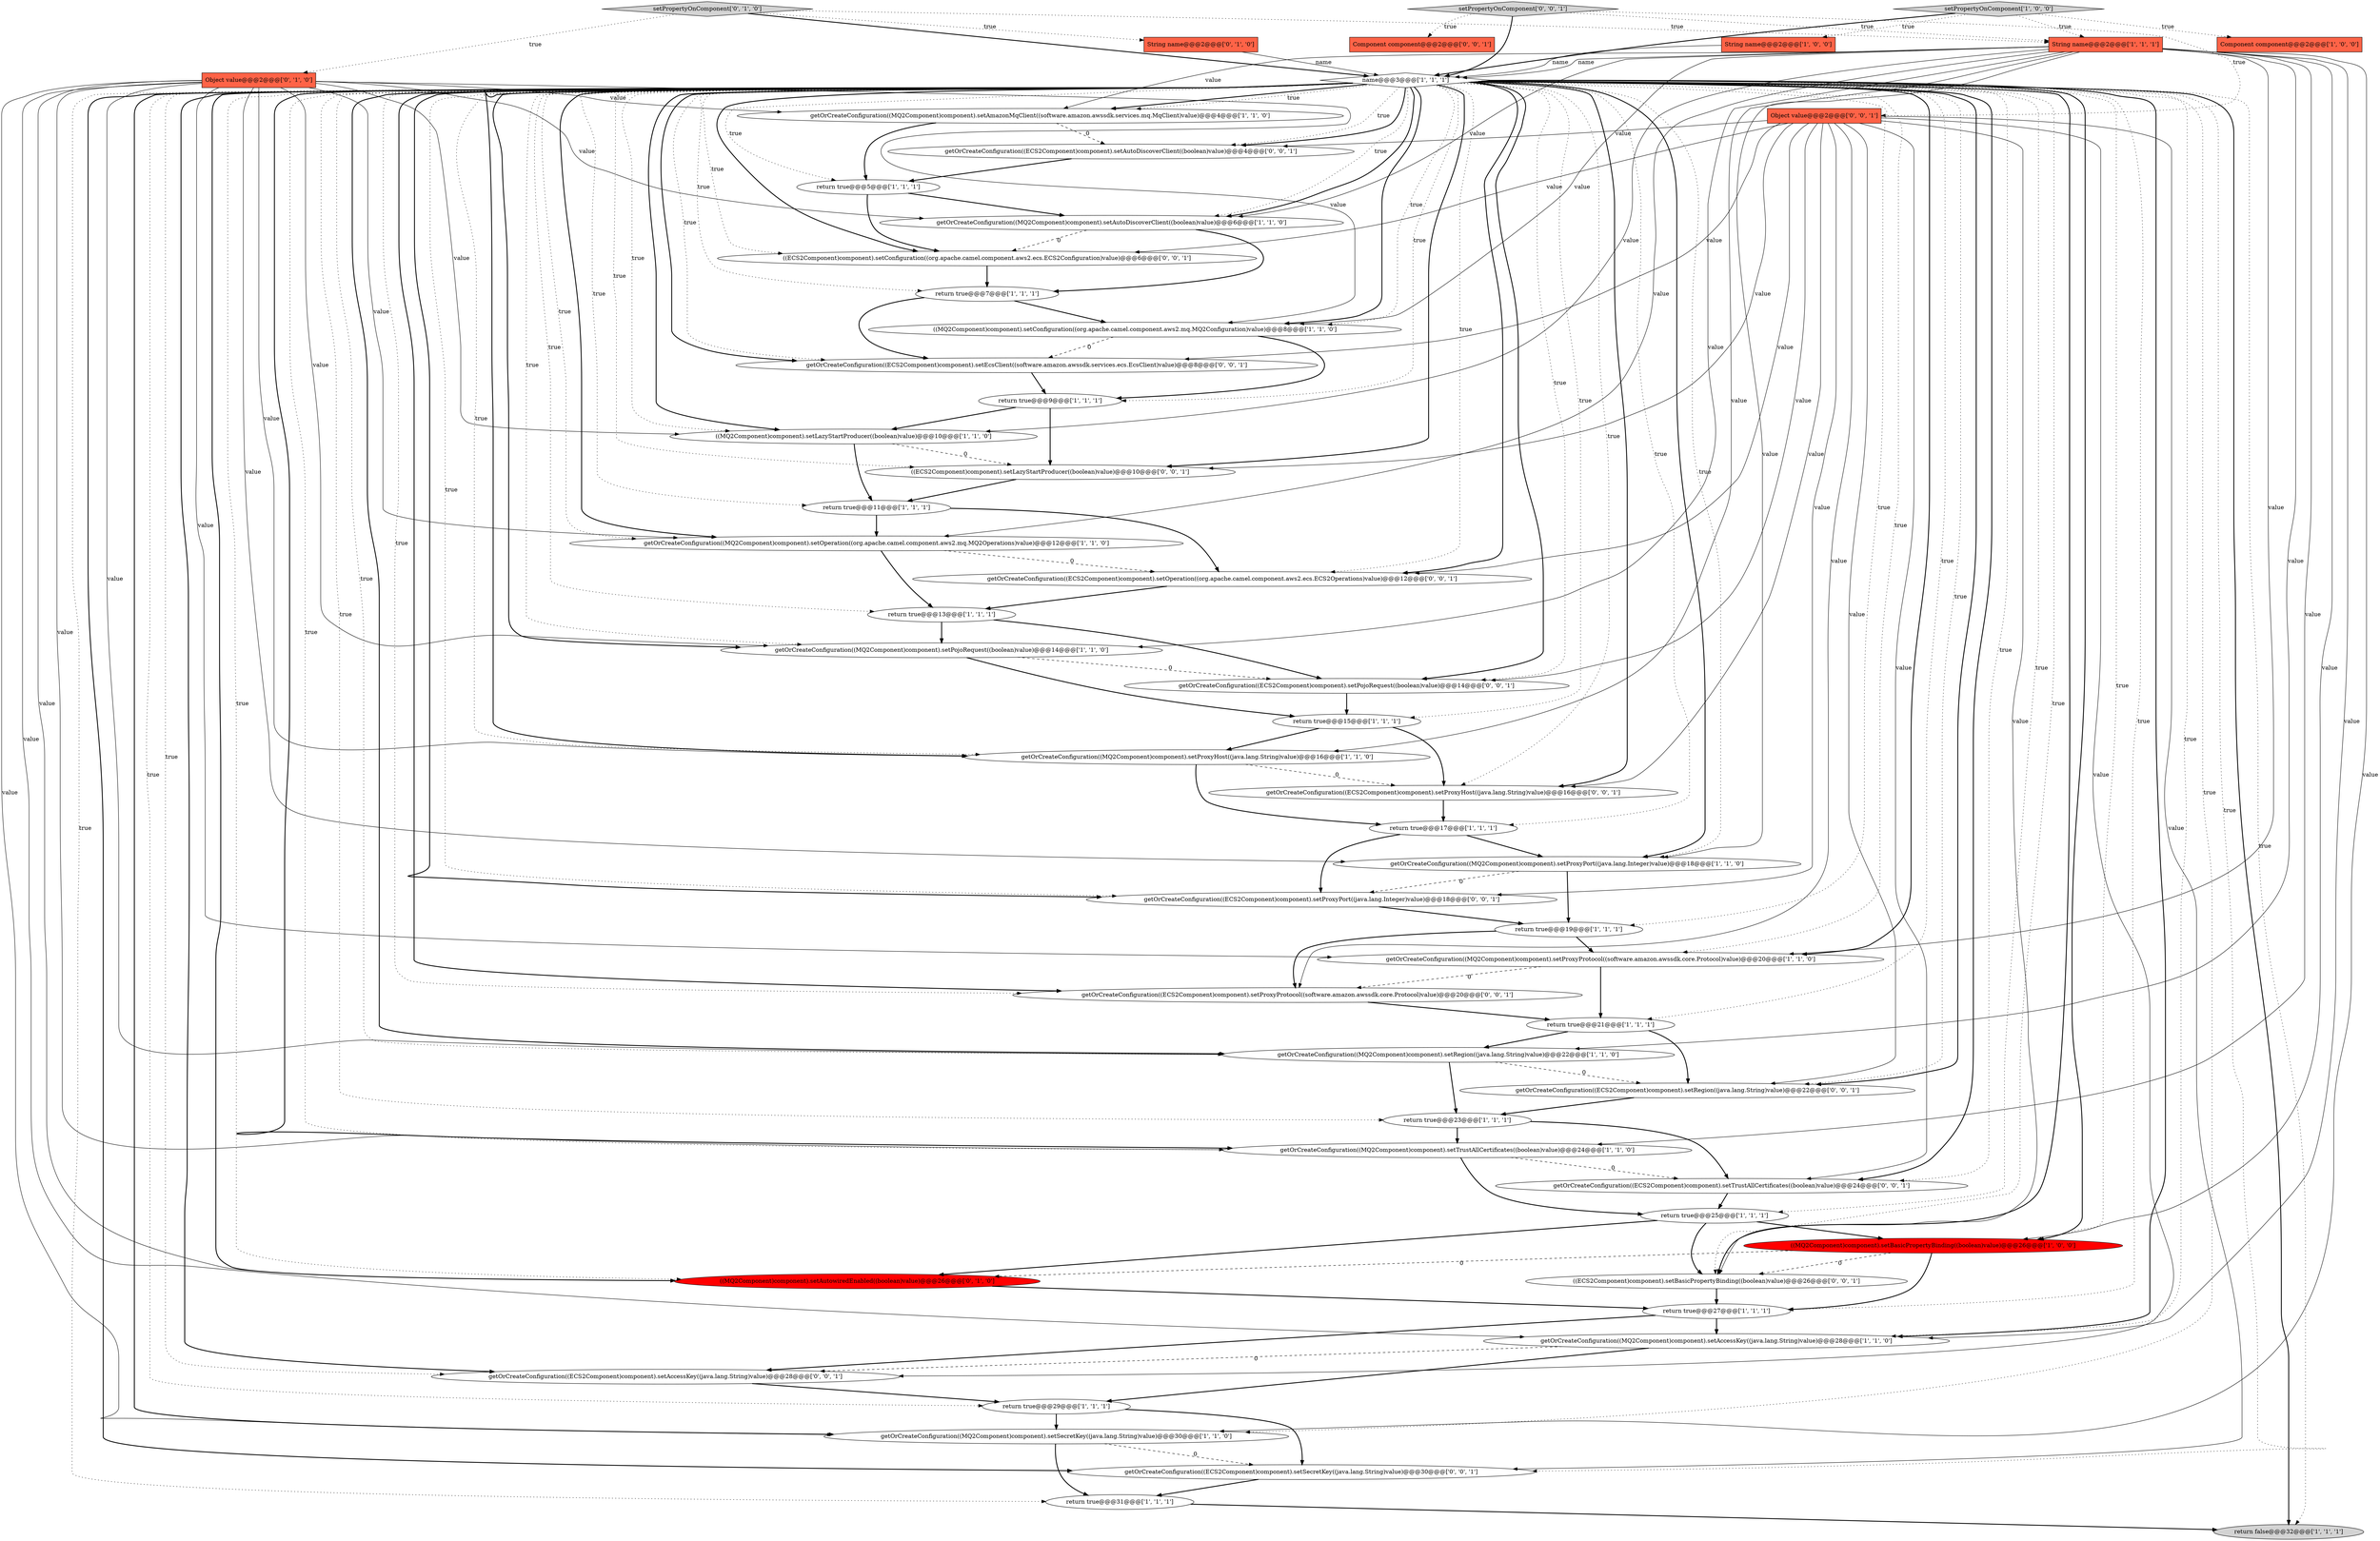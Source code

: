 digraph {
1 [style = filled, label = "return true@@@27@@@['1', '1', '1']", fillcolor = white, shape = ellipse image = "AAA0AAABBB1BBB"];
5 [style = filled, label = "getOrCreateConfiguration((MQ2Component)component).setRegion((java.lang.String)value)@@@22@@@['1', '1', '0']", fillcolor = white, shape = ellipse image = "AAA0AAABBB1BBB"];
18 [style = filled, label = "getOrCreateConfiguration((MQ2Component)component).setOperation((org.apache.camel.component.aws2.mq.MQ2Operations)value)@@@12@@@['1', '1', '0']", fillcolor = white, shape = ellipse image = "AAA0AAABBB1BBB"];
36 [style = filled, label = "setPropertyOnComponent['0', '1', '0']", fillcolor = lightgray, shape = diamond image = "AAA0AAABBB2BBB"];
4 [style = filled, label = "return true@@@9@@@['1', '1', '1']", fillcolor = white, shape = ellipse image = "AAA0AAABBB1BBB"];
30 [style = filled, label = "getOrCreateConfiguration((MQ2Component)component).setTrustAllCertificates((boolean)value)@@@24@@@['1', '1', '0']", fillcolor = white, shape = ellipse image = "AAA0AAABBB1BBB"];
11 [style = filled, label = "((MQ2Component)component).setConfiguration((org.apache.camel.component.aws2.mq.MQ2Configuration)value)@@@8@@@['1', '1', '0']", fillcolor = white, shape = ellipse image = "AAA0AAABBB1BBB"];
2 [style = filled, label = "return true@@@25@@@['1', '1', '1']", fillcolor = white, shape = ellipse image = "AAA0AAABBB1BBB"];
46 [style = filled, label = "setPropertyOnComponent['0', '0', '1']", fillcolor = lightgray, shape = diamond image = "AAA0AAABBB3BBB"];
27 [style = filled, label = "((MQ2Component)component).setLazyStartProducer((boolean)value)@@@10@@@['1', '1', '0']", fillcolor = white, shape = ellipse image = "AAA0AAABBB1BBB"];
29 [style = filled, label = "return true@@@11@@@['1', '1', '1']", fillcolor = white, shape = ellipse image = "AAA0AAABBB1BBB"];
13 [style = filled, label = "Component component@@@2@@@['1', '0', '0']", fillcolor = tomato, shape = box image = "AAA0AAABBB1BBB"];
7 [style = filled, label = "getOrCreateConfiguration((MQ2Component)component).setAmazonMqClient((software.amazon.awssdk.services.mq.MqClient)value)@@@4@@@['1', '1', '0']", fillcolor = white, shape = ellipse image = "AAA0AAABBB1BBB"];
31 [style = filled, label = "getOrCreateConfiguration((MQ2Component)component).setAutoDiscoverClient((boolean)value)@@@6@@@['1', '1', '0']", fillcolor = white, shape = ellipse image = "AAA0AAABBB1BBB"];
16 [style = filled, label = "getOrCreateConfiguration((MQ2Component)component).setPojoRequest((boolean)value)@@@14@@@['1', '1', '0']", fillcolor = white, shape = ellipse image = "AAA0AAABBB1BBB"];
21 [style = filled, label = "return true@@@15@@@['1', '1', '1']", fillcolor = white, shape = ellipse image = "AAA0AAABBB1BBB"];
32 [style = filled, label = "getOrCreateConfiguration((MQ2Component)component).setSecretKey((java.lang.String)value)@@@30@@@['1', '1', '0']", fillcolor = white, shape = ellipse image = "AAA0AAABBB1BBB"];
14 [style = filled, label = "return true@@@29@@@['1', '1', '1']", fillcolor = white, shape = ellipse image = "AAA0AAABBB1BBB"];
35 [style = filled, label = "Object value@@@2@@@['0', '1', '0']", fillcolor = tomato, shape = box image = "AAA0AAABBB2BBB"];
48 [style = filled, label = "Component component@@@2@@@['0', '0', '1']", fillcolor = tomato, shape = box image = "AAA0AAABBB3BBB"];
10 [style = filled, label = "String name@@@2@@@['1', '0', '0']", fillcolor = tomato, shape = box image = "AAA0AAABBB1BBB"];
24 [style = filled, label = "return true@@@31@@@['1', '1', '1']", fillcolor = white, shape = ellipse image = "AAA0AAABBB1BBB"];
26 [style = filled, label = "setPropertyOnComponent['1', '0', '0']", fillcolor = lightgray, shape = diamond image = "AAA0AAABBB1BBB"];
37 [style = filled, label = "((MQ2Component)component).setAutowiredEnabled((boolean)value)@@@26@@@['0', '1', '0']", fillcolor = red, shape = ellipse image = "AAA1AAABBB2BBB"];
28 [style = filled, label = "getOrCreateConfiguration((MQ2Component)component).setAccessKey((java.lang.String)value)@@@28@@@['1', '1', '0']", fillcolor = white, shape = ellipse image = "AAA0AAABBB1BBB"];
40 [style = filled, label = "getOrCreateConfiguration((ECS2Component)component).setSecretKey((java.lang.String)value)@@@30@@@['0', '0', '1']", fillcolor = white, shape = ellipse image = "AAA0AAABBB3BBB"];
52 [style = filled, label = "((ECS2Component)component).setBasicPropertyBinding((boolean)value)@@@26@@@['0', '0', '1']", fillcolor = white, shape = ellipse image = "AAA0AAABBB3BBB"];
12 [style = filled, label = "((MQ2Component)component).setBasicPropertyBinding((boolean)value)@@@26@@@['1', '0', '0']", fillcolor = red, shape = ellipse image = "AAA1AAABBB1BBB"];
19 [style = filled, label = "return true@@@13@@@['1', '1', '1']", fillcolor = white, shape = ellipse image = "AAA0AAABBB1BBB"];
17 [style = filled, label = "return true@@@23@@@['1', '1', '1']", fillcolor = white, shape = ellipse image = "AAA0AAABBB1BBB"];
8 [style = filled, label = "getOrCreateConfiguration((MQ2Component)component).setProxyPort((java.lang.Integer)value)@@@18@@@['1', '1', '0']", fillcolor = white, shape = ellipse image = "AAA0AAABBB1BBB"];
23 [style = filled, label = "return true@@@17@@@['1', '1', '1']", fillcolor = white, shape = ellipse image = "AAA0AAABBB1BBB"];
15 [style = filled, label = "getOrCreateConfiguration((MQ2Component)component).setProxyProtocol((software.amazon.awssdk.core.Protocol)value)@@@20@@@['1', '1', '0']", fillcolor = white, shape = ellipse image = "AAA0AAABBB1BBB"];
25 [style = filled, label = "getOrCreateConfiguration((MQ2Component)component).setProxyHost((java.lang.String)value)@@@16@@@['1', '1', '0']", fillcolor = white, shape = ellipse image = "AAA0AAABBB1BBB"];
3 [style = filled, label = "return true@@@19@@@['1', '1', '1']", fillcolor = white, shape = ellipse image = "AAA0AAABBB1BBB"];
43 [style = filled, label = "getOrCreateConfiguration((ECS2Component)component).setProxyProtocol((software.amazon.awssdk.core.Protocol)value)@@@20@@@['0', '0', '1']", fillcolor = white, shape = ellipse image = "AAA0AAABBB3BBB"];
20 [style = filled, label = "name@@@3@@@['1', '1', '1']", fillcolor = white, shape = diamond image = "AAA0AAABBB1BBB"];
42 [style = filled, label = "getOrCreateConfiguration((ECS2Component)component).setEcsClient((software.amazon.awssdk.services.ecs.EcsClient)value)@@@8@@@['0', '0', '1']", fillcolor = white, shape = ellipse image = "AAA0AAABBB3BBB"];
33 [style = filled, label = "String name@@@2@@@['1', '1', '1']", fillcolor = tomato, shape = box image = "AAA0AAABBB1BBB"];
47 [style = filled, label = "getOrCreateConfiguration((ECS2Component)component).setTrustAllCertificates((boolean)value)@@@24@@@['0', '0', '1']", fillcolor = white, shape = ellipse image = "AAA0AAABBB3BBB"];
49 [style = filled, label = "getOrCreateConfiguration((ECS2Component)component).setAccessKey((java.lang.String)value)@@@28@@@['0', '0', '1']", fillcolor = white, shape = ellipse image = "AAA0AAABBB3BBB"];
50 [style = filled, label = "((ECS2Component)component).setLazyStartProducer((boolean)value)@@@10@@@['0', '0', '1']", fillcolor = white, shape = ellipse image = "AAA0AAABBB3BBB"];
51 [style = filled, label = "getOrCreateConfiguration((ECS2Component)component).setPojoRequest((boolean)value)@@@14@@@['0', '0', '1']", fillcolor = white, shape = ellipse image = "AAA0AAABBB3BBB"];
53 [style = filled, label = "getOrCreateConfiguration((ECS2Component)component).setAutoDiscoverClient((boolean)value)@@@4@@@['0', '0', '1']", fillcolor = white, shape = ellipse image = "AAA0AAABBB3BBB"];
54 [style = filled, label = "getOrCreateConfiguration((ECS2Component)component).setProxyPort((java.lang.Integer)value)@@@18@@@['0', '0', '1']", fillcolor = white, shape = ellipse image = "AAA0AAABBB3BBB"];
0 [style = filled, label = "return true@@@5@@@['1', '1', '1']", fillcolor = white, shape = ellipse image = "AAA0AAABBB1BBB"];
45 [style = filled, label = "getOrCreateConfiguration((ECS2Component)component).setOperation((org.apache.camel.component.aws2.ecs.ECS2Operations)value)@@@12@@@['0', '0', '1']", fillcolor = white, shape = ellipse image = "AAA0AAABBB3BBB"];
34 [style = filled, label = "String name@@@2@@@['0', '1', '0']", fillcolor = tomato, shape = box image = "AAA0AAABBB2BBB"];
44 [style = filled, label = "getOrCreateConfiguration((ECS2Component)component).setRegion((java.lang.String)value)@@@22@@@['0', '0', '1']", fillcolor = white, shape = ellipse image = "AAA0AAABBB3BBB"];
9 [style = filled, label = "return false@@@32@@@['1', '1', '1']", fillcolor = lightgray, shape = ellipse image = "AAA0AAABBB1BBB"];
38 [style = filled, label = "Object value@@@2@@@['0', '0', '1']", fillcolor = tomato, shape = box image = "AAA0AAABBB3BBB"];
41 [style = filled, label = "((ECS2Component)component).setConfiguration((org.apache.camel.component.aws2.ecs.ECS2Configuration)value)@@@6@@@['0', '0', '1']", fillcolor = white, shape = ellipse image = "AAA0AAABBB3BBB"];
6 [style = filled, label = "return true@@@7@@@['1', '1', '1']", fillcolor = white, shape = ellipse image = "AAA0AAABBB1BBB"];
22 [style = filled, label = "return true@@@21@@@['1', '1', '1']", fillcolor = white, shape = ellipse image = "AAA0AAABBB1BBB"];
39 [style = filled, label = "getOrCreateConfiguration((ECS2Component)component).setProxyHost((java.lang.String)value)@@@16@@@['0', '0', '1']", fillcolor = white, shape = ellipse image = "AAA0AAABBB3BBB"];
52->1 [style = bold, label=""];
20->11 [style = dotted, label="true"];
20->9 [style = bold, label=""];
38->52 [style = solid, label="value"];
20->0 [style = dotted, label="true"];
49->14 [style = bold, label=""];
38->42 [style = solid, label="value"];
20->27 [style = dotted, label="true"];
20->41 [style = dotted, label="true"];
31->41 [style = dashed, label="0"];
38->39 [style = solid, label="value"];
26->13 [style = dotted, label="true"];
20->40 [style = dotted, label="true"];
36->20 [style = bold, label=""];
28->14 [style = bold, label=""];
29->45 [style = bold, label=""];
29->18 [style = bold, label=""];
20->27 [style = bold, label=""];
35->16 [style = solid, label="value"];
35->11 [style = solid, label="value"];
1->28 [style = bold, label=""];
8->54 [style = dashed, label="0"];
20->16 [style = bold, label=""];
20->42 [style = dotted, label="true"];
31->6 [style = bold, label=""];
20->43 [style = dotted, label="true"];
35->27 [style = solid, label="value"];
20->30 [style = dotted, label="true"];
20->31 [style = dotted, label="true"];
6->11 [style = bold, label=""];
46->48 [style = dotted, label="true"];
39->23 [style = bold, label=""];
20->49 [style = dotted, label="true"];
20->37 [style = bold, label=""];
20->18 [style = dotted, label="true"];
20->43 [style = bold, label=""];
40->24 [style = bold, label=""];
33->11 [style = solid, label="value"];
38->54 [style = solid, label="value"];
2->52 [style = bold, label=""];
38->44 [style = solid, label="value"];
54->3 [style = bold, label=""];
20->15 [style = bold, label=""];
20->45 [style = bold, label=""];
20->15 [style = dotted, label="true"];
33->8 [style = solid, label="value"];
50->29 [style = bold, label=""];
12->37 [style = dashed, label="0"];
38->53 [style = solid, label="value"];
33->5 [style = solid, label="value"];
20->24 [style = dotted, label="true"];
38->51 [style = solid, label="value"];
37->1 [style = bold, label=""];
38->40 [style = solid, label="value"];
51->21 [style = bold, label=""];
18->19 [style = bold, label=""];
7->0 [style = bold, label=""];
20->31 [style = bold, label=""];
35->30 [style = solid, label="value"];
41->6 [style = bold, label=""];
1->49 [style = bold, label=""];
46->33 [style = dotted, label="true"];
21->25 [style = bold, label=""];
38->45 [style = solid, label="value"];
23->8 [style = bold, label=""];
20->52 [style = bold, label=""];
20->47 [style = dotted, label="true"];
20->25 [style = bold, label=""];
5->17 [style = bold, label=""];
22->5 [style = bold, label=""];
12->1 [style = bold, label=""];
44->17 [style = bold, label=""];
35->18 [style = solid, label="value"];
35->5 [style = solid, label="value"];
16->51 [style = dashed, label="0"];
20->5 [style = dotted, label="true"];
20->18 [style = bold, label=""];
20->8 [style = bold, label=""];
20->41 [style = bold, label=""];
43->22 [style = bold, label=""];
10->20 [style = solid, label="name"];
47->2 [style = bold, label=""];
33->18 [style = solid, label="value"];
20->39 [style = bold, label=""];
20->3 [style = dotted, label="true"];
46->20 [style = bold, label=""];
35->15 [style = solid, label="value"];
20->22 [style = dotted, label="true"];
11->42 [style = dashed, label="0"];
27->29 [style = bold, label=""];
20->7 [style = bold, label=""];
33->31 [style = solid, label="value"];
27->50 [style = dashed, label="0"];
20->6 [style = dotted, label="true"];
26->20 [style = bold, label=""];
0->31 [style = bold, label=""];
35->37 [style = solid, label="value"];
20->50 [style = dotted, label="true"];
22->44 [style = bold, label=""];
23->54 [style = bold, label=""];
20->25 [style = dotted, label="true"];
26->33 [style = dotted, label="true"];
20->9 [style = dotted, label="true"];
35->8 [style = solid, label="value"];
20->51 [style = dotted, label="true"];
20->17 [style = dotted, label="true"];
11->4 [style = bold, label=""];
20->52 [style = dotted, label="true"];
8->3 [style = bold, label=""];
6->42 [style = bold, label=""];
20->14 [style = dotted, label="true"];
33->7 [style = solid, label="value"];
15->43 [style = dashed, label="0"];
20->7 [style = dotted, label="true"];
28->49 [style = dashed, label="0"];
20->39 [style = dotted, label="true"];
38->50 [style = solid, label="value"];
30->47 [style = dashed, label="0"];
15->22 [style = bold, label=""];
19->16 [style = bold, label=""];
35->28 [style = solid, label="value"];
0->41 [style = bold, label=""];
42->4 [style = bold, label=""];
33->20 [style = solid, label="name"];
20->54 [style = dotted, label="true"];
20->53 [style = dotted, label="true"];
20->37 [style = dotted, label="true"];
20->44 [style = dotted, label="true"];
20->1 [style = dotted, label="true"];
21->39 [style = bold, label=""];
20->4 [style = dotted, label="true"];
33->12 [style = solid, label="value"];
20->23 [style = dotted, label="true"];
20->51 [style = bold, label=""];
7->53 [style = dashed, label="0"];
18->45 [style = dashed, label="0"];
20->42 [style = bold, label=""];
20->54 [style = bold, label=""];
20->49 [style = bold, label=""];
34->20 [style = solid, label="name"];
20->19 [style = dotted, label="true"];
46->38 [style = dotted, label="true"];
19->51 [style = bold, label=""];
33->32 [style = solid, label="value"];
14->32 [style = bold, label=""];
4->50 [style = bold, label=""];
38->43 [style = solid, label="value"];
33->28 [style = solid, label="value"];
24->9 [style = bold, label=""];
53->0 [style = bold, label=""];
25->39 [style = dashed, label="0"];
12->52 [style = dashed, label="0"];
35->7 [style = solid, label="value"];
20->11 [style = bold, label=""];
36->33 [style = dotted, label="true"];
20->50 [style = bold, label=""];
5->44 [style = dashed, label="0"];
33->25 [style = solid, label="value"];
35->25 [style = solid, label="value"];
25->23 [style = bold, label=""];
20->8 [style = dotted, label="true"];
17->47 [style = bold, label=""];
20->28 [style = bold, label=""];
20->32 [style = bold, label=""];
35->32 [style = solid, label="value"];
17->30 [style = bold, label=""];
3->15 [style = bold, label=""];
20->21 [style = dotted, label="true"];
20->53 [style = bold, label=""];
20->45 [style = dotted, label="true"];
20->47 [style = bold, label=""];
33->16 [style = solid, label="value"];
38->47 [style = solid, label="value"];
2->12 [style = bold, label=""];
20->44 [style = bold, label=""];
20->5 [style = bold, label=""];
38->41 [style = solid, label="value"];
20->40 [style = bold, label=""];
32->40 [style = dashed, label="0"];
20->29 [style = dotted, label="true"];
20->28 [style = dotted, label="true"];
45->19 [style = bold, label=""];
16->21 [style = bold, label=""];
26->10 [style = dotted, label="true"];
4->27 [style = bold, label=""];
33->15 [style = solid, label="value"];
20->12 [style = bold, label=""];
33->30 [style = solid, label="value"];
20->2 [style = dotted, label="true"];
38->49 [style = solid, label="value"];
3->43 [style = bold, label=""];
20->12 [style = dotted, label="true"];
36->35 [style = dotted, label="true"];
33->27 [style = solid, label="value"];
30->2 [style = bold, label=""];
2->37 [style = bold, label=""];
20->30 [style = bold, label=""];
35->31 [style = solid, label="value"];
20->32 [style = dotted, label="true"];
36->34 [style = dotted, label="true"];
32->24 [style = bold, label=""];
14->40 [style = bold, label=""];
20->16 [style = dotted, label="true"];
}
